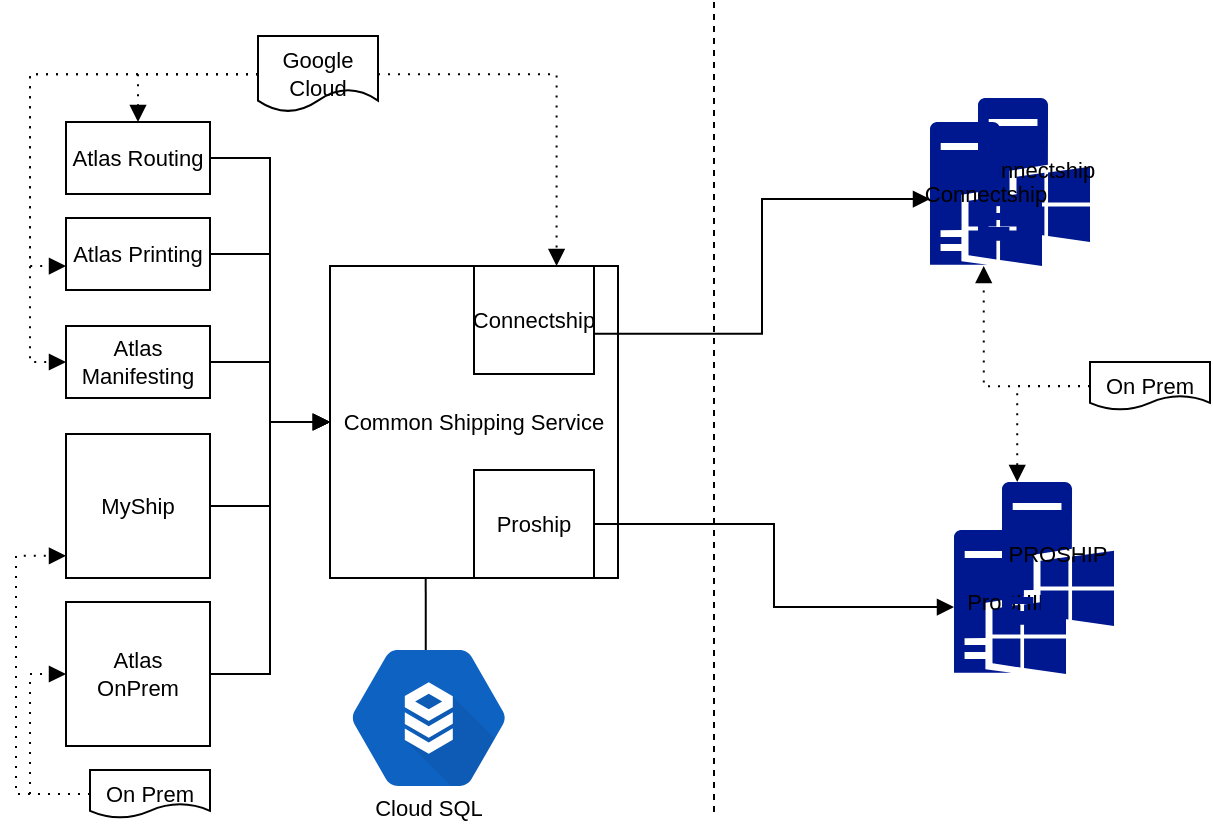 <mxfile version="13.2.6" type="github"><diagram id="KUyJlHc8OwFvyXzkgC3i" name="Page-1"><mxGraphModel dx="905" dy="575" grid="1" gridSize="10" guides="1" tooltips="1" connect="1" arrows="1" fold="1" page="1" pageScale="1" pageWidth="850" pageHeight="1100" math="0" shadow="0"><root><mxCell id="0"/><mxCell id="1" parent="0"/><UserObject label="Atlas Routing" lucidchartObjectId="bEX4JIYKa6h4" id="NMrqR_Zz4m3j0QqmHzo1-1"><mxCell style="html=1;whiteSpace=wrap;;fontSize=11;fontColor=#000000;spacing=3;strokeOpacity=100;" vertex="1" parent="1"><mxGeometry x="96" y="144" width="72" height="36" as="geometry"/></mxCell></UserObject><UserObject label="MyShip" lucidchartObjectId="wEX41EIU4N9i" id="NMrqR_Zz4m3j0QqmHzo1-2"><mxCell style="html=1;whiteSpace=wrap;;fontSize=11;fontColor=#000000;spacing=3;strokeOpacity=100;" vertex="1" parent="1"><mxGeometry x="96" y="300" width="72" height="72" as="geometry"/></mxCell></UserObject><UserObject label="Atlas OnPrem" lucidchartObjectId="IEX4KEZdwLKC" id="NMrqR_Zz4m3j0QqmHzo1-3"><mxCell style="html=1;whiteSpace=wrap;;fontSize=11;fontColor=#000000;spacing=3;strokeOpacity=100;" vertex="1" parent="1"><mxGeometry x="96" y="384" width="72" height="72" as="geometry"/></mxCell></UserObject><UserObject label="" lucidchartObjectId="IGX4GxObyiO1" id="NMrqR_Zz4m3j0QqmHzo1-4"><mxCell style="html=1;jettySize=18;fontSize=11;strokeOpacity=100;dashed=1;rounded=1;arcSize=0;edgeStyle=elbowEdgeStyle;startArrow=none;;endArrow=none;;" edge="1" parent="1"><mxGeometry width="100" height="100" relative="1" as="geometry"><Array as="points"/><mxPoint x="420" y="84" as="sourcePoint"/><mxPoint x="420" y="492" as="targetPoint"/></mxGeometry></mxCell></UserObject><UserObject label="Connectship" lucidchartObjectId="3OX4M71iSRrM" id="NMrqR_Zz4m3j0QqmHzo1-5"><mxCell style="html=1;whiteSpace=wrap;strokeColor=none;shape=mxgraph.mscae.enterprise.windows_server;fontSize=11;spacing=0;strokeOpacity=100;fillColor=#00188f;" vertex="1" parent="1"><mxGeometry x="552" y="132" width="56" height="72" as="geometry"/></mxCell></UserObject><UserObject label="Connectship" lucidchartObjectId="ePX4SXx5BRlQ" id="NMrqR_Zz4m3j0QqmHzo1-6"><mxCell style="html=1;whiteSpace=wrap;strokeColor=none;shape=mxgraph.mscae.enterprise.windows_server;fontSize=11;spacing=0;strokeOpacity=100;fillColor=#00188f;" vertex="1" parent="1"><mxGeometry x="528" y="144" width="56" height="72" as="geometry"/></mxCell></UserObject><UserObject label="Common Shipping Service" lucidchartObjectId="fTX4VOmApJqM" id="NMrqR_Zz4m3j0QqmHzo1-7"><mxCell style="html=1;whiteSpace=wrap;;fontSize=11;fontColor=#000000;spacing=3;strokeOpacity=100;" vertex="1" parent="1"><mxGeometry x="228" y="216" width="144" height="156" as="geometry"/></mxCell></UserObject><UserObject label="" lucidchartObjectId="7TX4vBWcP8vE" id="NMrqR_Zz4m3j0QqmHzo1-8"><mxCell style="html=1;jettySize=18;fontSize=11;strokeOpacity=100;rounded=1;arcSize=0;edgeStyle=orthogonalEdgeStyle;startArrow=none;;endArrow=block;endFill=1;;exitX=1.008;exitY=0.5;exitPerimeter=1;entryX=-0.004;entryY=0.5;entryPerimeter=1;" edge="1" parent="1" source="NMrqR_Zz4m3j0QqmHzo1-1" target="NMrqR_Zz4m3j0QqmHzo1-7"><mxGeometry width="100" height="100" relative="1" as="geometry"><Array as="points"/></mxGeometry></mxCell></UserObject><UserObject label="" lucidchartObjectId="nUX4ldHZIrAf" id="NMrqR_Zz4m3j0QqmHzo1-9"><mxCell style="html=1;jettySize=18;fontSize=11;strokeOpacity=100;rounded=1;arcSize=0;edgeStyle=orthogonalEdgeStyle;startArrow=none;;endArrow=block;endFill=1;;exitX=1.008;exitY=0.5;exitPerimeter=1;entryX=-0.004;entryY=0.5;entryPerimeter=1;" edge="1" parent="1" source="NMrqR_Zz4m3j0QqmHzo1-3" target="NMrqR_Zz4m3j0QqmHzo1-7"><mxGeometry width="100" height="100" relative="1" as="geometry"><Array as="points"/></mxGeometry></mxCell></UserObject><UserObject label="Connectship" lucidchartObjectId="MUX4IPBvc9~J" id="NMrqR_Zz4m3j0QqmHzo1-10"><mxCell style="html=1;whiteSpace=wrap;;fontSize=11;fontColor=#000000;spacing=3;strokeOpacity=100;" vertex="1" parent="1"><mxGeometry x="300" y="216" width="60" height="54" as="geometry"/></mxCell></UserObject><UserObject label="Proship" lucidchartObjectId="rVX43gsN0cnu" id="NMrqR_Zz4m3j0QqmHzo1-11"><mxCell style="html=1;whiteSpace=wrap;;fontSize=11;fontColor=#000000;spacing=3;strokeOpacity=100;" vertex="1" parent="1"><mxGeometry x="300" y="318" width="60" height="54" as="geometry"/></mxCell></UserObject><UserObject label="ProSHIP" lucidchartObjectId="WWX4ANCtPW.2" id="NMrqR_Zz4m3j0QqmHzo1-12"><mxCell style="html=1;whiteSpace=wrap;strokeColor=none;shape=mxgraph.mscae.enterprise.windows_server;fontSize=11;spacing=0;strokeOpacity=100;fillColor=#00188f;" vertex="1" parent="1"><mxGeometry x="540" y="348" width="56" height="72" as="geometry"/></mxCell></UserObject><UserObject label="PROSHIP" lucidchartObjectId="WWX4XYQtejk5" id="NMrqR_Zz4m3j0QqmHzo1-13"><mxCell style="html=1;whiteSpace=wrap;strokeColor=none;shape=mxgraph.mscae.enterprise.windows_server;fontSize=11;spacing=0;strokeOpacity=100;fillColor=#00188f;" vertex="1" parent="1"><mxGeometry x="564" y="324" width="56" height="72" as="geometry"/></mxCell></UserObject><UserObject label="" lucidchartObjectId="CXX4LetW_sAF" id="NMrqR_Zz4m3j0QqmHzo1-14"><mxCell style="html=1;jettySize=18;fontSize=11;strokeOpacity=100;rounded=1;arcSize=0;edgeStyle=orthogonalEdgeStyle;startArrow=none;;endArrow=block;endFill=1;;exitX=1.01;exitY=0.5;exitPerimeter=1;entryX=0.0;entryY=0.535;entryPerimeter=1;" edge="1" parent="1" source="NMrqR_Zz4m3j0QqmHzo1-11" target="NMrqR_Zz4m3j0QqmHzo1-12"><mxGeometry width="100" height="100" relative="1" as="geometry"><Array as="points"/></mxGeometry></mxCell></UserObject><UserObject label="On Prem" lucidchartObjectId="3XX4bUbFI8Y_" id="NMrqR_Zz4m3j0QqmHzo1-15"><mxCell style="html=1;whiteSpace=wrap;shape=document;fontSize=11;fontColor=#000000;spacing=3;strokeOpacity=100;" vertex="1" parent="1"><mxGeometry x="608" y="264" width="60" height="24" as="geometry"/></mxCell></UserObject><UserObject label="Atlas Printing" lucidchartObjectId="6N_42Cze0PTz" id="NMrqR_Zz4m3j0QqmHzo1-16"><mxCell style="html=1;whiteSpace=wrap;;fontSize=11;fontColor=#000000;spacing=3;strokeOpacity=100;" vertex="1" parent="1"><mxGeometry x="96" y="192" width="72" height="36" as="geometry"/></mxCell></UserObject><UserObject label="Atlas Manifesting" lucidchartObjectId="dO_4ddagEXH2" id="NMrqR_Zz4m3j0QqmHzo1-17"><mxCell style="html=1;whiteSpace=wrap;;fontSize=11;fontColor=#000000;spacing=3;strokeOpacity=100;" vertex="1" parent="1"><mxGeometry x="96" y="246" width="72" height="36" as="geometry"/></mxCell></UserObject><UserObject label="" lucidchartObjectId="SO_4oMH4sIoQ" id="NMrqR_Zz4m3j0QqmHzo1-18"><mxCell style="html=1;jettySize=18;fontSize=11;strokeOpacity=100;rounded=1;arcSize=0;edgeStyle=orthogonalEdgeStyle;startArrow=none;;endArrow=block;endFill=1;;exitX=1.008;exitY=0.5;exitPerimeter=1;entryX=-0.004;entryY=0.5;entryPerimeter=1;" edge="1" parent="1" source="NMrqR_Zz4m3j0QqmHzo1-16" target="NMrqR_Zz4m3j0QqmHzo1-7"><mxGeometry width="100" height="100" relative="1" as="geometry"><Array as="points"/></mxGeometry></mxCell></UserObject><UserObject label="" lucidchartObjectId="sP_4pvL~csFc" id="NMrqR_Zz4m3j0QqmHzo1-19"><mxCell style="html=1;jettySize=18;fontSize=11;strokeOpacity=100;rounded=1;arcSize=0;edgeStyle=orthogonalEdgeStyle;startArrow=none;;endArrow=block;endFill=1;;exitX=1.008;exitY=0.5;exitPerimeter=1;entryX=-0.004;entryY=0.5;entryPerimeter=1;" edge="1" parent="1" source="NMrqR_Zz4m3j0QqmHzo1-17" target="NMrqR_Zz4m3j0QqmHzo1-7"><mxGeometry width="100" height="100" relative="1" as="geometry"><Array as="points"/></mxGeometry></mxCell></UserObject><UserObject label="" lucidchartObjectId="yP_4x2atOVW0" id="NMrqR_Zz4m3j0QqmHzo1-20"><mxCell style="html=1;jettySize=18;fontSize=11;strokeOpacity=100;rounded=1;arcSize=0;edgeStyle=orthogonalEdgeStyle;startArrow=none;;endArrow=block;endFill=1;;exitX=1.008;exitY=0.5;exitPerimeter=1;entryX=-0.004;entryY=0.5;entryPerimeter=1;" edge="1" parent="1" source="NMrqR_Zz4m3j0QqmHzo1-2" target="NMrqR_Zz4m3j0QqmHzo1-7"><mxGeometry width="100" height="100" relative="1" as="geometry"><Array as="points"/></mxGeometry></mxCell></UserObject><UserObject label="On Prem" lucidchartObjectId="RS_4NUpT8Wq1" id="NMrqR_Zz4m3j0QqmHzo1-21"><mxCell style="html=1;whiteSpace=wrap;shape=document;fontSize=11;fontColor=#000000;spacing=3;strokeOpacity=100;" vertex="1" parent="1"><mxGeometry x="108" y="468" width="60" height="24" as="geometry"/></mxCell></UserObject><UserObject label="" lucidchartObjectId="8S_4d7-csNgQ" id="NMrqR_Zz4m3j0QqmHzo1-22"><mxCell style="html=1;jettySize=18;fontSize=11;strokeOpacity=100;dashed=1;dashPattern=1 4;rounded=1;arcSize=0;edgeStyle=orthogonalEdgeStyle;startArrow=none;;endArrow=block;endFill=1;;exitX=-0.01;exitY=0.5;exitPerimeter=1;entryX=-0.008;entryY=0.851;entryPerimeter=1;" edge="1" parent="1" source="NMrqR_Zz4m3j0QqmHzo1-21" target="NMrqR_Zz4m3j0QqmHzo1-2"><mxGeometry width="100" height="100" relative="1" as="geometry"><Array as="points"><mxPoint x="71" y="480"/><mxPoint x="71" y="361"/></Array></mxGeometry></mxCell></UserObject><UserObject label="" lucidchartObjectId="hT_4gmnuGr8E" id="NMrqR_Zz4m3j0QqmHzo1-23"><mxCell style="html=1;jettySize=18;fontSize=11;strokeOpacity=100;dashed=1;dashPattern=1 4;rounded=1;arcSize=0;edgeStyle=orthogonalEdgeStyle;startArrow=none;;endArrow=block;endFill=1;;exitX=-0.01;exitY=0.5;exitPerimeter=1;entryX=-0.008;entryY=0.5;entryPerimeter=1;" edge="1" parent="1" source="NMrqR_Zz4m3j0QqmHzo1-21" target="NMrqR_Zz4m3j0QqmHzo1-3"><mxGeometry width="100" height="100" relative="1" as="geometry"><Array as="points"/></mxGeometry></mxCell></UserObject><UserObject label="Google Cloud" lucidchartObjectId="pT_4k9M6ElSg" id="NMrqR_Zz4m3j0QqmHzo1-24"><mxCell style="html=1;whiteSpace=wrap;shape=document;fontSize=11;fontColor=#000000;spacing=3;strokeOpacity=100;" vertex="1" parent="1"><mxGeometry x="192" y="101" width="60" height="38" as="geometry"/></mxCell></UserObject><UserObject label="" lucidchartObjectId="GT_4jtW32NE0" id="NMrqR_Zz4m3j0QqmHzo1-25"><mxCell style="html=1;jettySize=18;fontSize=11;strokeOpacity=100;dashed=1;dashPattern=1 4;rounded=1;arcSize=0;edgeStyle=orthogonalEdgeStyle;startArrow=none;;endArrow=block;endFill=1;;exitX=1.01;exitY=0.503;exitPerimeter=1;entryX=0.789;entryY=-0.004;entryPerimeter=1;" edge="1" parent="1" source="NMrqR_Zz4m3j0QqmHzo1-24" target="NMrqR_Zz4m3j0QqmHzo1-7"><mxGeometry width="100" height="100" relative="1" as="geometry"><Array as="points"/></mxGeometry></mxCell></UserObject><UserObject label="" lucidchartObjectId="LT_4g2NEf5Gs" id="NMrqR_Zz4m3j0QqmHzo1-26"><mxCell style="html=1;jettySize=18;fontSize=11;strokeOpacity=100;dashed=1;dashPattern=1 4;rounded=1;arcSize=0;edgeStyle=orthogonalEdgeStyle;startArrow=none;;endArrow=block;endFill=1;;exitX=-0.01;exitY=0.503;exitPerimeter=1;entryX=0.5;entryY=-0.017;entryPerimeter=1;" edge="1" parent="1" source="NMrqR_Zz4m3j0QqmHzo1-24" target="NMrqR_Zz4m3j0QqmHzo1-1"><mxGeometry width="100" height="100" relative="1" as="geometry"><Array as="points"/></mxGeometry></mxCell></UserObject><UserObject label="" lucidchartObjectId="ST_4UiufB.aZ" id="NMrqR_Zz4m3j0QqmHzo1-27"><mxCell style="html=1;jettySize=18;fontSize=11;strokeOpacity=100;dashed=1;dashPattern=1 4;rounded=1;arcSize=0;edgeStyle=orthogonalEdgeStyle;startArrow=none;;endArrow=block;endFill=1;;exitX=-0.01;exitY=0.503;exitPerimeter=1;entryX=-0.008;entryY=0.67;entryPerimeter=1;" edge="1" parent="1" source="NMrqR_Zz4m3j0QqmHzo1-24" target="NMrqR_Zz4m3j0QqmHzo1-16"><mxGeometry width="100" height="100" relative="1" as="geometry"><Array as="points"/></mxGeometry></mxCell></UserObject><UserObject label="" lucidchartObjectId="0T_4ElIzaHc0" id="NMrqR_Zz4m3j0QqmHzo1-28"><mxCell style="html=1;jettySize=18;fontSize=11;strokeOpacity=100;dashed=1;dashPattern=1 4;rounded=1;arcSize=0;edgeStyle=orthogonalEdgeStyle;startArrow=none;;endArrow=block;endFill=1;;exitX=-0.01;exitY=0.503;exitPerimeter=1;entryX=-0.008;entryY=0.5;entryPerimeter=1;" edge="1" parent="1" source="NMrqR_Zz4m3j0QqmHzo1-24" target="NMrqR_Zz4m3j0QqmHzo1-17"><mxGeometry width="100" height="100" relative="1" as="geometry"><Array as="points"/></mxGeometry></mxCell></UserObject><UserObject label="" lucidchartObjectId="iW_4vqCDnbbQ" id="NMrqR_Zz4m3j0QqmHzo1-29"><mxCell style="html=1;jettySize=18;fontSize=11;strokeOpacity=100;dashed=1;dashPattern=1 4;rounded=1;arcSize=0;edgeStyle=orthogonalEdgeStyle;startArrow=none;;endArrow=block;endFill=1;;exitX=-0.01;exitY=0.5;exitPerimeter=1;entryX=0.136;entryY=-5.921e-17;entryPerimeter=1;" edge="1" parent="1" source="NMrqR_Zz4m3j0QqmHzo1-15" target="NMrqR_Zz4m3j0QqmHzo1-13"><mxGeometry width="100" height="100" relative="1" as="geometry"><Array as="points"/></mxGeometry></mxCell></UserObject><UserObject label="" lucidchartObjectId="rW_4pQoD3oD3" id="NMrqR_Zz4m3j0QqmHzo1-30"><mxCell style="html=1;jettySize=18;fontSize=11;strokeOpacity=100;dashed=1;dashPattern=1 4;rounded=1;arcSize=0;edgeStyle=orthogonalEdgeStyle;startArrow=none;;endArrow=block;endFill=1;;exitX=-0.01;exitY=0.503;exitPerimeter=1;entryX=0.48;entryY=0.988;entryPerimeter=1;" edge="1" parent="1" source="NMrqR_Zz4m3j0QqmHzo1-15" target="NMrqR_Zz4m3j0QqmHzo1-6"><mxGeometry width="100" height="100" relative="1" as="geometry"><Array as="points"/></mxGeometry></mxCell></UserObject><UserObject label="Cloud SQL" lucidchartObjectId="hY_4jxcrgZiE" id="NMrqR_Zz4m3j0QqmHzo1-31"><mxCell style="html=1;whiteSpace=wrap;html=1;verticalLabelPosition=bottom;verticalAlign=top;strokeColor=none;shape=mxgraph.gcp2.cloud_sql;fontSize=11;spacing=0;fillOpacity=100;fillColor=#0E62C2;" vertex="1" parent="1"><mxGeometry x="239" y="408" width="77" height="68" as="geometry"/></mxCell></UserObject><UserObject label="" lucidchartObjectId="zY_4-Rthp5-." id="NMrqR_Zz4m3j0QqmHzo1-32"><mxCell style="html=1;jettySize=18;fontSize=11;strokeOpacity=100;rounded=1;arcSize=0;edgeStyle=orthogonalEdgeStyle;startArrow=none;;endArrow=none;;exitX=0.331;exitY=1.004;exitPerimeter=1;entryX=0.479;entryY=6.244e-17;entryPerimeter=1;" edge="1" parent="1" source="NMrqR_Zz4m3j0QqmHzo1-7" target="NMrqR_Zz4m3j0QqmHzo1-31"><mxGeometry width="100" height="100" relative="1" as="geometry"><Array as="points"/></mxGeometry></mxCell></UserObject><UserObject label="" lucidchartObjectId="h0_4PVFjvIoh" id="NMrqR_Zz4m3j0QqmHzo1-33"><mxCell style="html=1;jettySize=18;fontSize=11;strokeOpacity=100;rounded=1;arcSize=0;edgeStyle=orthogonalEdgeStyle;startArrow=none;;endArrow=block;endFill=1;;exitX=1.01;exitY=0.63;exitPerimeter=1;entryX=0.0;entryY=0.535;entryPerimeter=1;" edge="1" parent="1" source="NMrqR_Zz4m3j0QqmHzo1-10" target="NMrqR_Zz4m3j0QqmHzo1-6"><mxGeometry width="100" height="100" relative="1" as="geometry"><Array as="points"/></mxGeometry></mxCell></UserObject></root></mxGraphModel></diagram></mxfile>